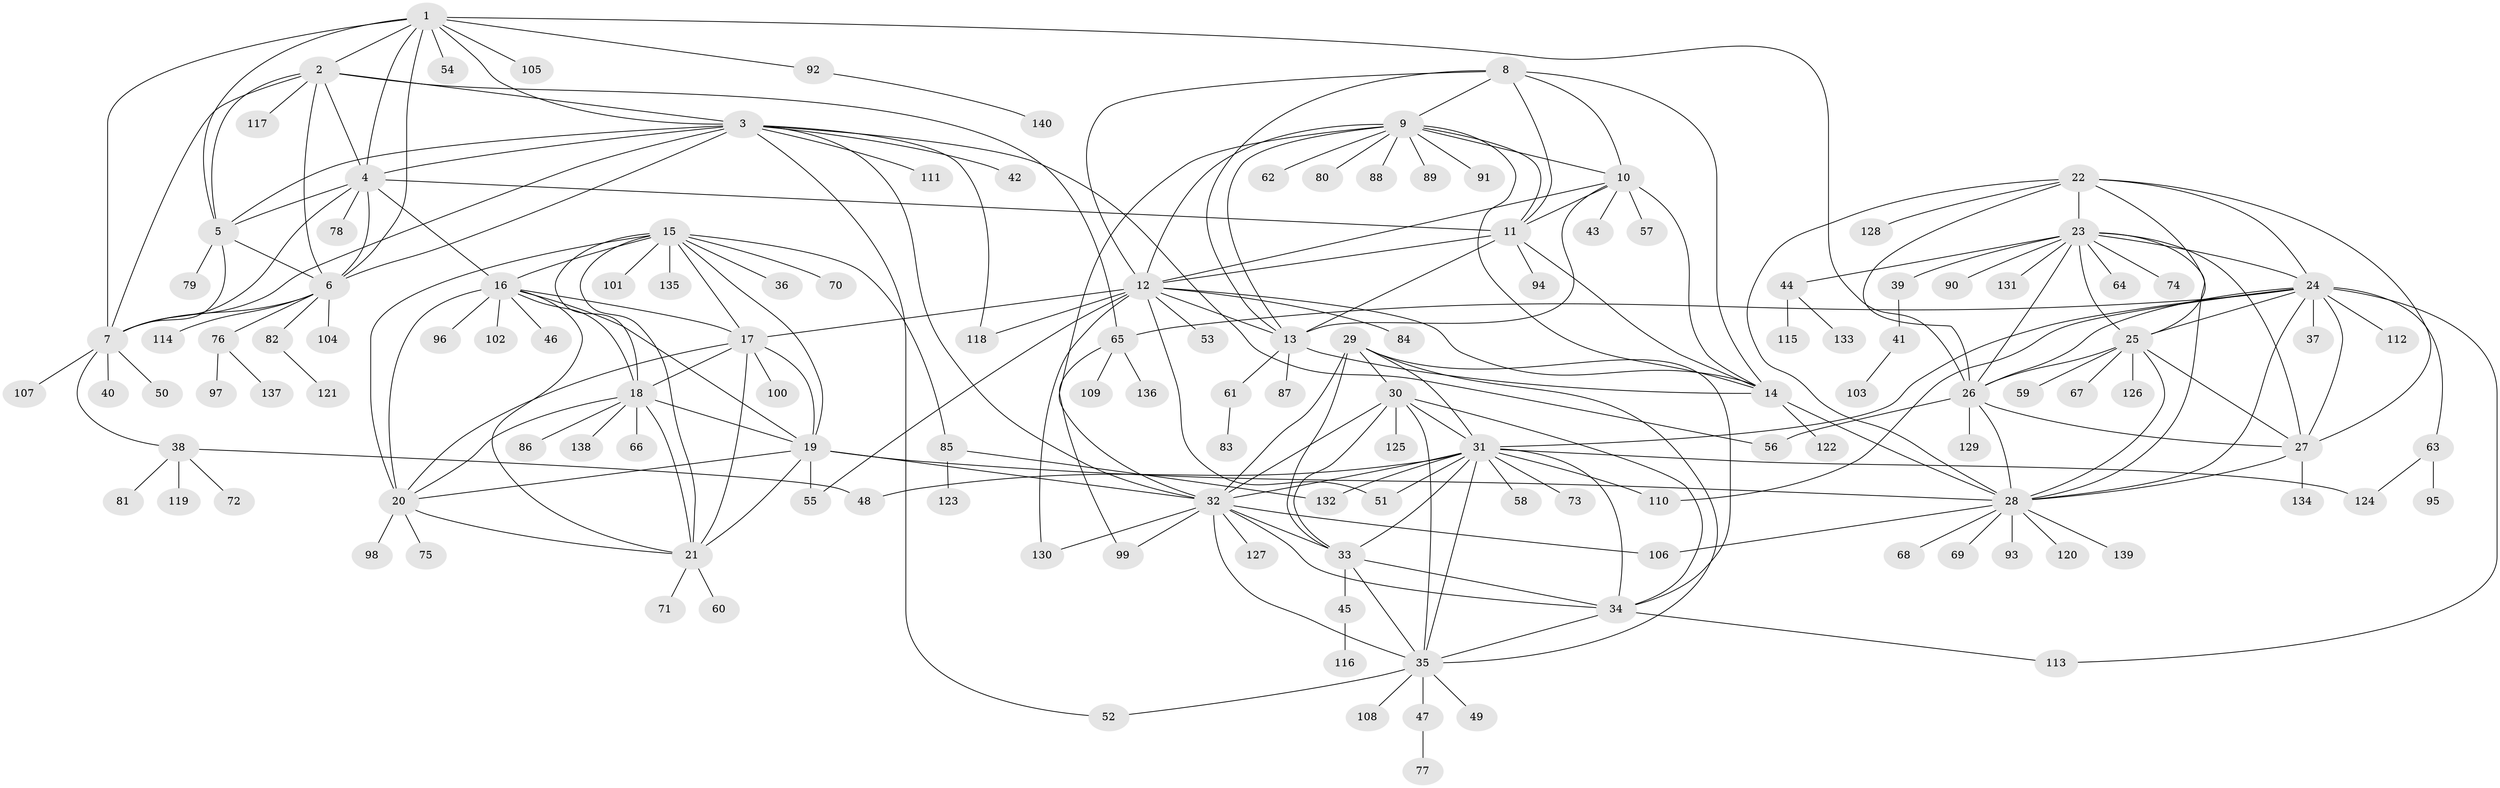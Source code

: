 // coarse degree distribution, {9: 0.058823529411764705, 7: 0.09411764705882353, 11: 0.047058823529411764, 8: 0.023529411764705882, 6: 0.10588235294117647, 5: 0.011764705882352941, 12: 0.011764705882352941, 13: 0.011764705882352941, 4: 0.03529411764705882, 10: 0.011764705882352941, 2: 0.15294117647058825, 1: 0.43529411764705883}
// Generated by graph-tools (version 1.1) at 2025/52/03/04/25 22:52:13]
// undirected, 140 vertices, 234 edges
graph export_dot {
  node [color=gray90,style=filled];
  1;
  2;
  3;
  4;
  5;
  6;
  7;
  8;
  9;
  10;
  11;
  12;
  13;
  14;
  15;
  16;
  17;
  18;
  19;
  20;
  21;
  22;
  23;
  24;
  25;
  26;
  27;
  28;
  29;
  30;
  31;
  32;
  33;
  34;
  35;
  36;
  37;
  38;
  39;
  40;
  41;
  42;
  43;
  44;
  45;
  46;
  47;
  48;
  49;
  50;
  51;
  52;
  53;
  54;
  55;
  56;
  57;
  58;
  59;
  60;
  61;
  62;
  63;
  64;
  65;
  66;
  67;
  68;
  69;
  70;
  71;
  72;
  73;
  74;
  75;
  76;
  77;
  78;
  79;
  80;
  81;
  82;
  83;
  84;
  85;
  86;
  87;
  88;
  89;
  90;
  91;
  92;
  93;
  94;
  95;
  96;
  97;
  98;
  99;
  100;
  101;
  102;
  103;
  104;
  105;
  106;
  107;
  108;
  109;
  110;
  111;
  112;
  113;
  114;
  115;
  116;
  117;
  118;
  119;
  120;
  121;
  122;
  123;
  124;
  125;
  126;
  127;
  128;
  129;
  130;
  131;
  132;
  133;
  134;
  135;
  136;
  137;
  138;
  139;
  140;
  1 -- 2;
  1 -- 3;
  1 -- 4;
  1 -- 5;
  1 -- 6;
  1 -- 7;
  1 -- 26;
  1 -- 54;
  1 -- 92;
  1 -- 105;
  2 -- 3;
  2 -- 4;
  2 -- 5;
  2 -- 6;
  2 -- 7;
  2 -- 65;
  2 -- 117;
  3 -- 4;
  3 -- 5;
  3 -- 6;
  3 -- 7;
  3 -- 32;
  3 -- 42;
  3 -- 52;
  3 -- 56;
  3 -- 111;
  3 -- 118;
  4 -- 5;
  4 -- 6;
  4 -- 7;
  4 -- 11;
  4 -- 16;
  4 -- 78;
  5 -- 6;
  5 -- 7;
  5 -- 79;
  6 -- 7;
  6 -- 76;
  6 -- 82;
  6 -- 104;
  6 -- 114;
  7 -- 38;
  7 -- 40;
  7 -- 50;
  7 -- 107;
  8 -- 9;
  8 -- 10;
  8 -- 11;
  8 -- 12;
  8 -- 13;
  8 -- 14;
  9 -- 10;
  9 -- 11;
  9 -- 12;
  9 -- 13;
  9 -- 14;
  9 -- 32;
  9 -- 62;
  9 -- 80;
  9 -- 88;
  9 -- 89;
  9 -- 91;
  10 -- 11;
  10 -- 12;
  10 -- 13;
  10 -- 14;
  10 -- 43;
  10 -- 57;
  11 -- 12;
  11 -- 13;
  11 -- 14;
  11 -- 94;
  12 -- 13;
  12 -- 14;
  12 -- 17;
  12 -- 51;
  12 -- 53;
  12 -- 55;
  12 -- 84;
  12 -- 118;
  12 -- 130;
  13 -- 14;
  13 -- 61;
  13 -- 87;
  14 -- 28;
  14 -- 122;
  15 -- 16;
  15 -- 17;
  15 -- 18;
  15 -- 19;
  15 -- 20;
  15 -- 21;
  15 -- 36;
  15 -- 70;
  15 -- 85;
  15 -- 101;
  15 -- 135;
  16 -- 17;
  16 -- 18;
  16 -- 19;
  16 -- 20;
  16 -- 21;
  16 -- 46;
  16 -- 96;
  16 -- 102;
  17 -- 18;
  17 -- 19;
  17 -- 20;
  17 -- 21;
  17 -- 100;
  18 -- 19;
  18 -- 20;
  18 -- 21;
  18 -- 66;
  18 -- 86;
  18 -- 138;
  19 -- 20;
  19 -- 21;
  19 -- 28;
  19 -- 32;
  19 -- 55;
  20 -- 21;
  20 -- 75;
  20 -- 98;
  21 -- 60;
  21 -- 71;
  22 -- 23;
  22 -- 24;
  22 -- 25;
  22 -- 26;
  22 -- 27;
  22 -- 28;
  22 -- 128;
  23 -- 24;
  23 -- 25;
  23 -- 26;
  23 -- 27;
  23 -- 28;
  23 -- 39;
  23 -- 44;
  23 -- 64;
  23 -- 74;
  23 -- 90;
  23 -- 131;
  24 -- 25;
  24 -- 26;
  24 -- 27;
  24 -- 28;
  24 -- 31;
  24 -- 37;
  24 -- 63;
  24 -- 65;
  24 -- 110;
  24 -- 112;
  24 -- 113;
  25 -- 26;
  25 -- 27;
  25 -- 28;
  25 -- 59;
  25 -- 67;
  25 -- 126;
  26 -- 27;
  26 -- 28;
  26 -- 56;
  26 -- 129;
  27 -- 28;
  27 -- 134;
  28 -- 68;
  28 -- 69;
  28 -- 93;
  28 -- 106;
  28 -- 120;
  28 -- 139;
  29 -- 30;
  29 -- 31;
  29 -- 32;
  29 -- 33;
  29 -- 34;
  29 -- 35;
  30 -- 31;
  30 -- 32;
  30 -- 33;
  30 -- 34;
  30 -- 35;
  30 -- 125;
  31 -- 32;
  31 -- 33;
  31 -- 34;
  31 -- 35;
  31 -- 48;
  31 -- 51;
  31 -- 58;
  31 -- 73;
  31 -- 110;
  31 -- 124;
  31 -- 132;
  32 -- 33;
  32 -- 34;
  32 -- 35;
  32 -- 99;
  32 -- 106;
  32 -- 127;
  32 -- 130;
  33 -- 34;
  33 -- 35;
  33 -- 45;
  34 -- 35;
  34 -- 113;
  35 -- 47;
  35 -- 49;
  35 -- 52;
  35 -- 108;
  38 -- 48;
  38 -- 72;
  38 -- 81;
  38 -- 119;
  39 -- 41;
  41 -- 103;
  44 -- 115;
  44 -- 133;
  45 -- 116;
  47 -- 77;
  61 -- 83;
  63 -- 95;
  63 -- 124;
  65 -- 99;
  65 -- 109;
  65 -- 136;
  76 -- 97;
  76 -- 137;
  82 -- 121;
  85 -- 123;
  85 -- 132;
  92 -- 140;
}
